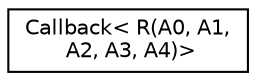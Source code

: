digraph "Graphical Class Hierarchy"
{
 // LATEX_PDF_SIZE
  edge [fontname="Helvetica",fontsize="10",labelfontname="Helvetica",labelfontsize="10"];
  node [fontname="Helvetica",fontsize="10",shape=record];
  rankdir="LR";
  Node0 [label="Callback\< R(A0, A1,\l A2, A3, A4)\>",height=0.2,width=0.4,color="black", fillcolor="white", style="filled",URL="$classmbed_1_1_callback_3_01_r_07_a0_00_01_a1_00_01_a2_00_01_a3_00_01_a4_08_4.html",tooltip=" "];
}
